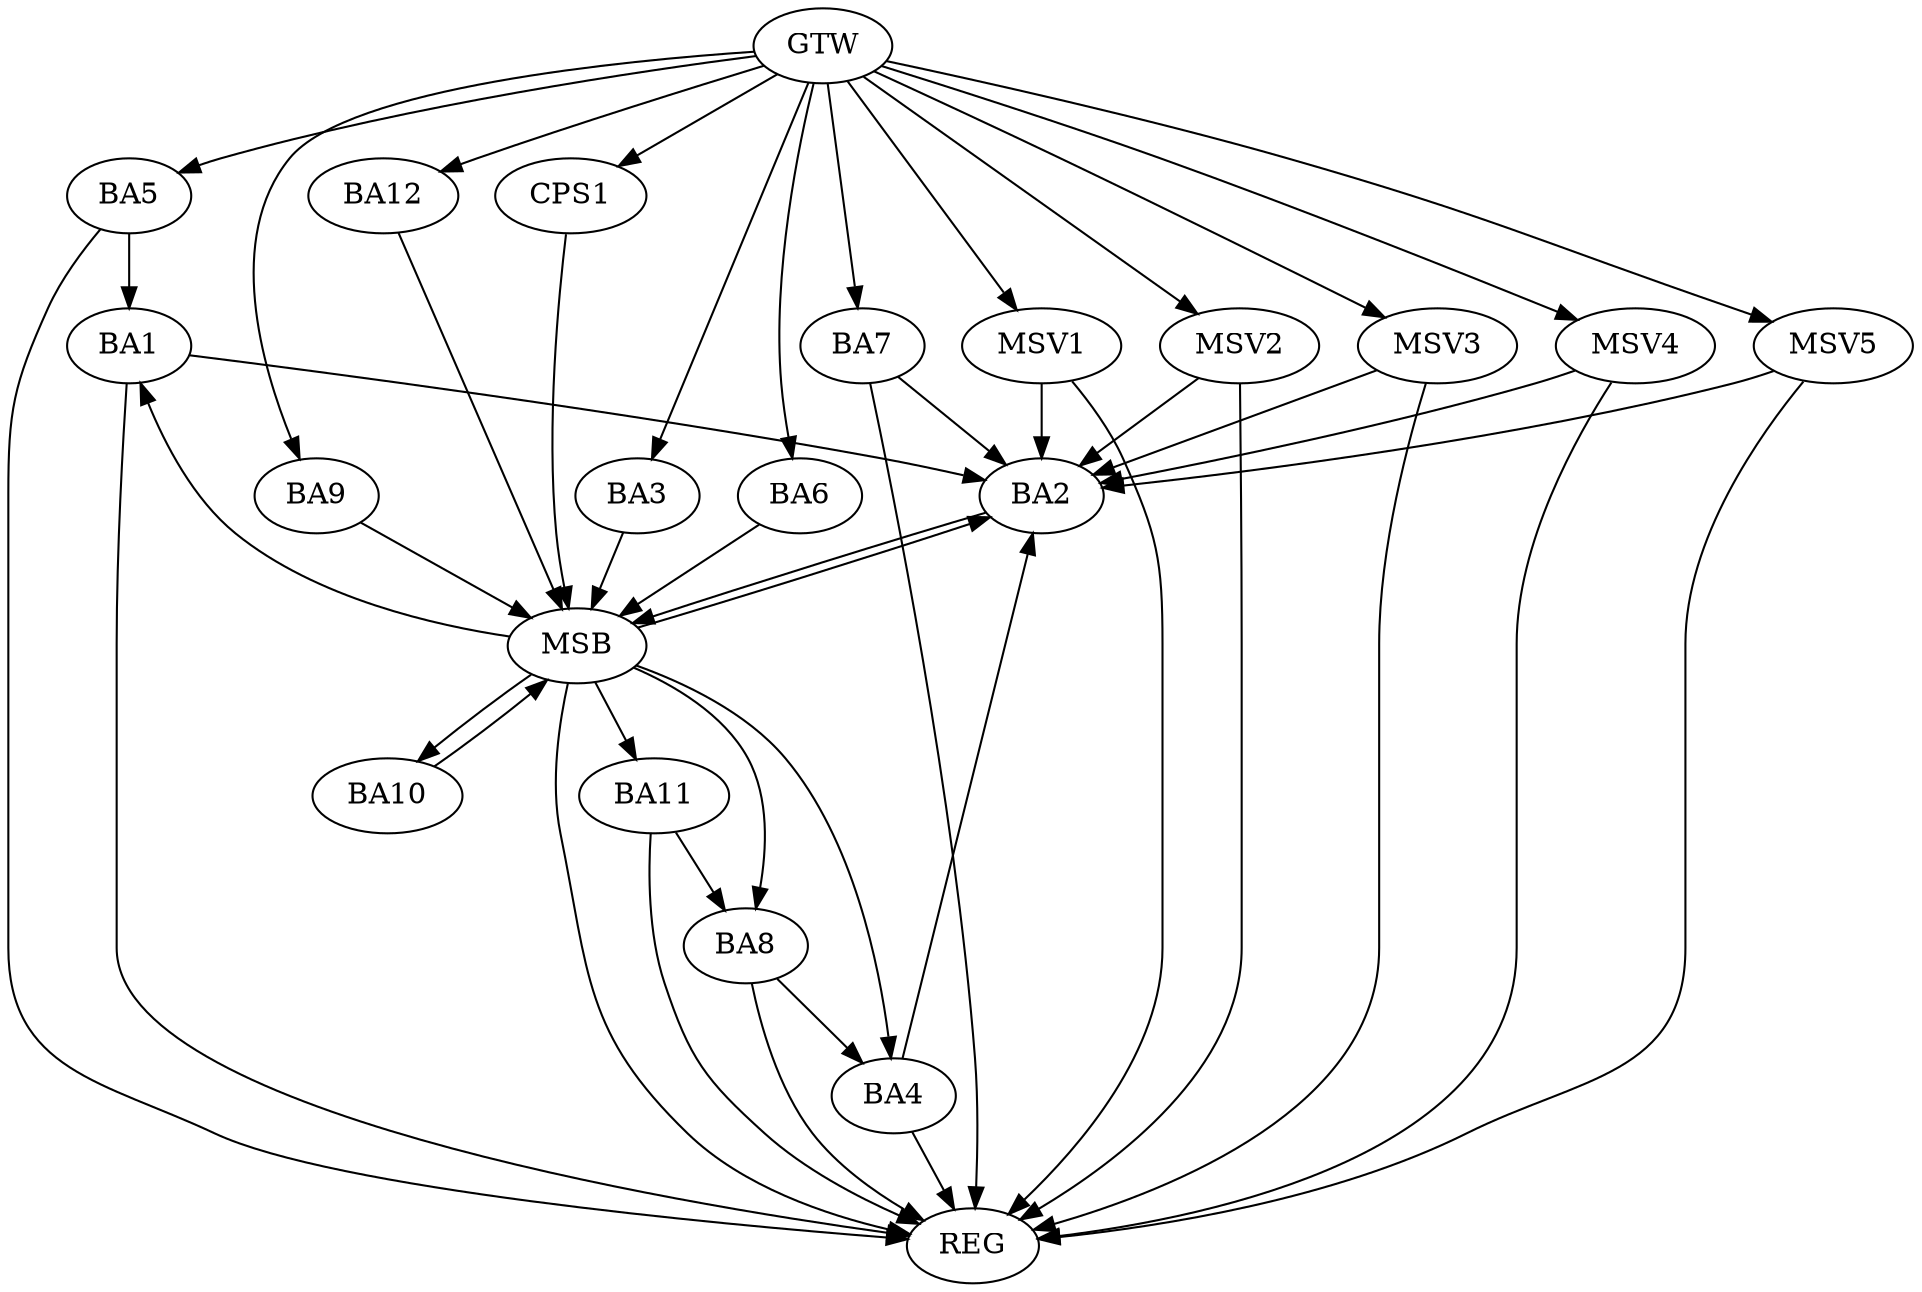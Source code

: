 strict digraph G {
  BA1 [ label="BA1" ];
  BA2 [ label="BA2" ];
  BA3 [ label="BA3" ];
  BA4 [ label="BA4" ];
  BA5 [ label="BA5" ];
  BA6 [ label="BA6" ];
  BA7 [ label="BA7" ];
  BA8 [ label="BA8" ];
  BA9 [ label="BA9" ];
  BA10 [ label="BA10" ];
  BA11 [ label="BA11" ];
  BA12 [ label="BA12" ];
  CPS1 [ label="CPS1" ];
  GTW [ label="GTW" ];
  REG [ label="REG" ];
  MSB [ label="MSB" ];
  MSV1 [ label="MSV1" ];
  MSV2 [ label="MSV2" ];
  MSV3 [ label="MSV3" ];
  MSV4 [ label="MSV4" ];
  MSV5 [ label="MSV5" ];
  BA1 -> BA2;
  BA4 -> BA2;
  BA5 -> BA1;
  BA7 -> BA2;
  BA8 -> BA4;
  BA11 -> BA8;
  GTW -> BA3;
  GTW -> BA5;
  GTW -> BA6;
  GTW -> BA7;
  GTW -> BA9;
  GTW -> BA12;
  GTW -> CPS1;
  BA1 -> REG;
  BA4 -> REG;
  BA5 -> REG;
  BA7 -> REG;
  BA8 -> REG;
  BA11 -> REG;
  BA2 -> MSB;
  MSB -> BA1;
  MSB -> REG;
  BA3 -> MSB;
  BA6 -> MSB;
  BA9 -> MSB;
  MSB -> BA4;
  BA10 -> MSB;
  MSB -> BA2;
  BA12 -> MSB;
  MSB -> BA8;
  CPS1 -> MSB;
  MSB -> BA11;
  MSB -> BA10;
  MSV1 -> BA2;
  GTW -> MSV1;
  MSV1 -> REG;
  MSV2 -> BA2;
  GTW -> MSV2;
  MSV2 -> REG;
  MSV3 -> BA2;
  GTW -> MSV3;
  MSV3 -> REG;
  MSV4 -> BA2;
  GTW -> MSV4;
  MSV4 -> REG;
  MSV5 -> BA2;
  GTW -> MSV5;
  MSV5 -> REG;
}
